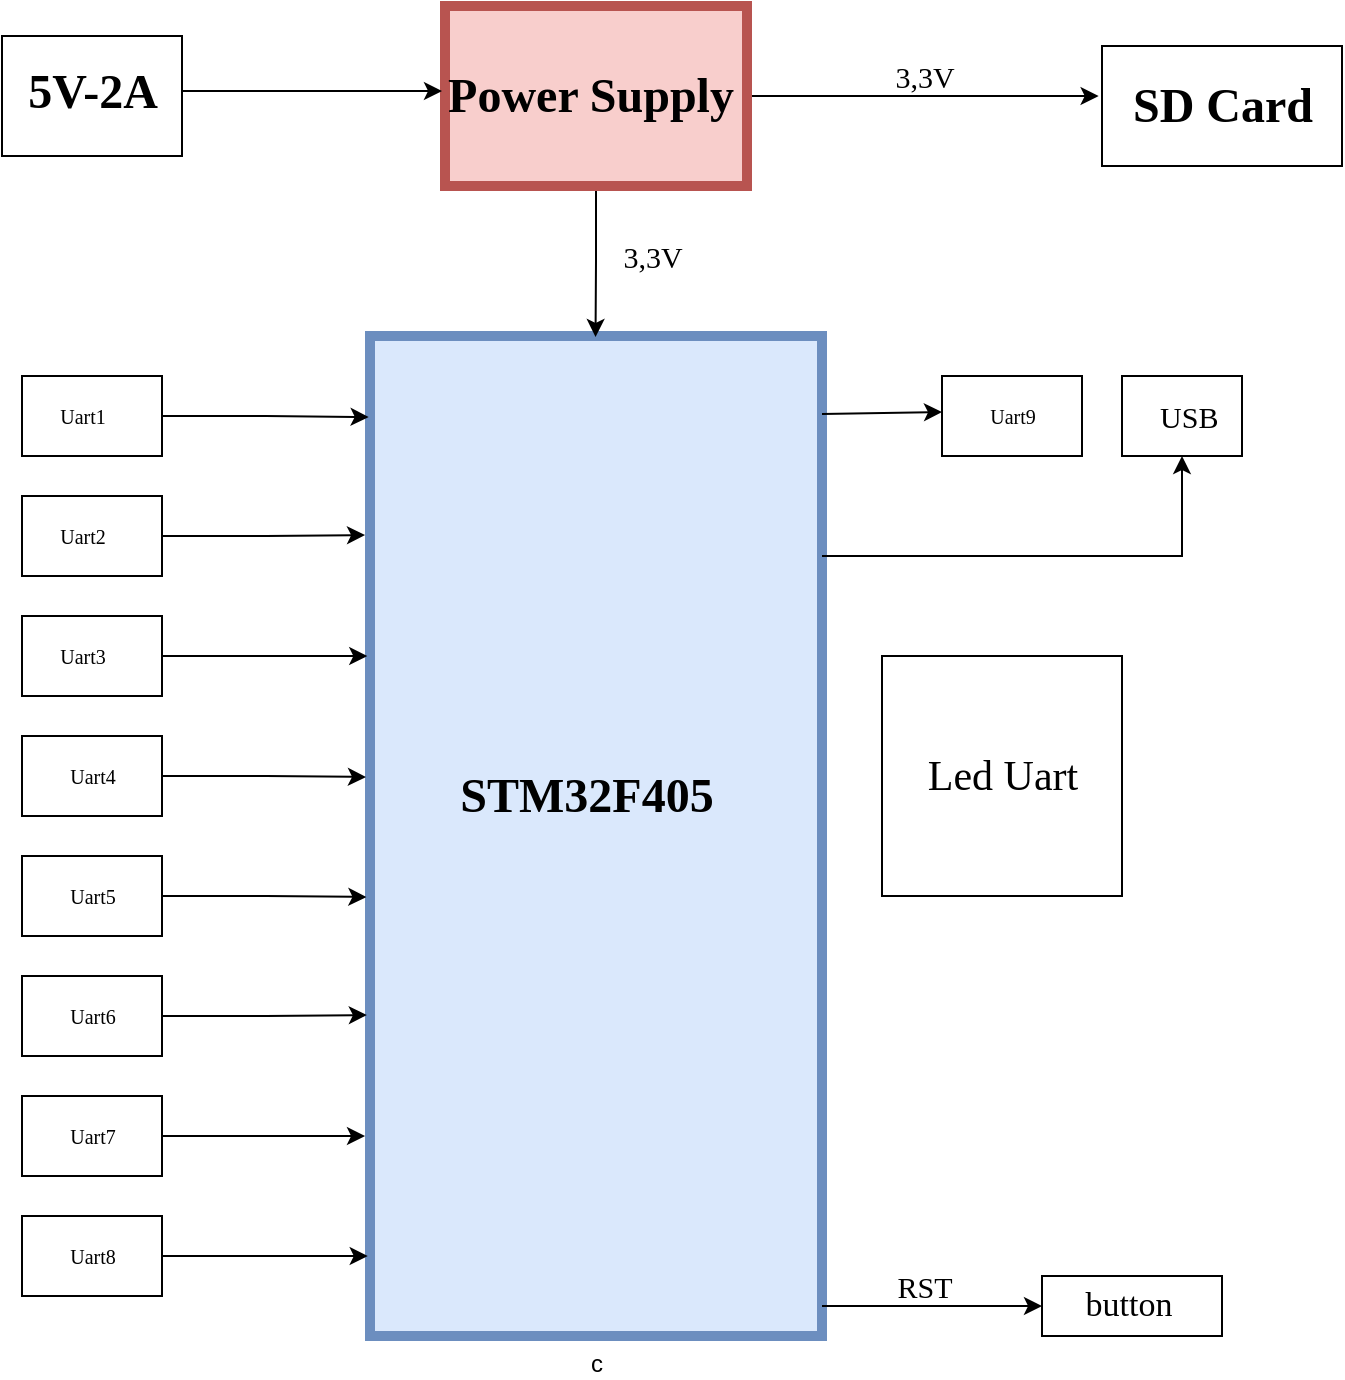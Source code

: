 <mxfile version="15.9.6" type="github">
  <diagram id="Cni0HkYuMX2PbU7y_I5m" name="Page-1">
    <mxGraphModel dx="1673" dy="896" grid="1" gridSize="10" guides="1" tooltips="1" connect="1" arrows="1" fold="1" page="1" pageScale="1" pageWidth="827" pageHeight="1169" math="0" shadow="0">
      <root>
        <mxCell id="0" />
        <mxCell id="1" parent="0" />
        <mxCell id="uxQKZzhiiCZkIp53U5nA-1" value="c" style="verticalLabelPosition=bottom;verticalAlign=top;html=1;shape=mxgraph.basic.rect;fillColor2=none;strokeWidth=5;size=20;indent=5;fillColor=#dae8fc;strokeColor=#6c8ebf;fontFamily=Helvetica;" vertex="1" parent="1">
          <mxGeometry x="304" y="340" width="226" height="500" as="geometry" />
        </mxCell>
        <mxCell id="uxQKZzhiiCZkIp53U5nA-85" style="edgeStyle=orthogonalEdgeStyle;rounded=0;orthogonalLoop=1;jettySize=auto;html=1;entryX=0.499;entryY=0.001;entryDx=0;entryDy=0;entryPerimeter=0;fontFamily=Times New Roman;fontSize=17;" edge="1" parent="1" source="uxQKZzhiiCZkIp53U5nA-4" target="uxQKZzhiiCZkIp53U5nA-1">
          <mxGeometry relative="1" as="geometry" />
        </mxCell>
        <mxCell id="uxQKZzhiiCZkIp53U5nA-86" style="edgeStyle=orthogonalEdgeStyle;rounded=0;orthogonalLoop=1;jettySize=auto;html=1;entryX=-0.014;entryY=0.417;entryDx=0;entryDy=0;entryPerimeter=0;fontFamily=Times New Roman;fontSize=17;" edge="1" parent="1" source="uxQKZzhiiCZkIp53U5nA-4" target="uxQKZzhiiCZkIp53U5nA-18">
          <mxGeometry relative="1" as="geometry" />
        </mxCell>
        <mxCell id="uxQKZzhiiCZkIp53U5nA-4" value="" style="verticalLabelPosition=bottom;verticalAlign=top;html=1;shape=mxgraph.basic.rect;fillColor2=none;strokeWidth=5;size=20;indent=5;fillColor=#f8cecc;strokeColor=#b85450;align=center;" vertex="1" parent="1">
          <mxGeometry x="341.5" y="175" width="151" height="90" as="geometry" />
        </mxCell>
        <mxCell id="uxQKZzhiiCZkIp53U5nA-6" value="" style="verticalLabelPosition=bottom;verticalAlign=top;html=1;shape=mxgraph.basic.rect;fillColor2=none;strokeWidth=1;size=20;indent=5;" vertex="1" parent="1">
          <mxGeometry x="130" y="360" width="70" height="40" as="geometry" />
        </mxCell>
        <mxCell id="uxQKZzhiiCZkIp53U5nA-36" style="edgeStyle=orthogonalEdgeStyle;rounded=0;orthogonalLoop=1;jettySize=auto;html=1;entryX=-0.011;entryY=0.199;entryDx=0;entryDy=0;entryPerimeter=0;fontFamily=Times New Roman;" edge="1" parent="1" source="uxQKZzhiiCZkIp53U5nA-7" target="uxQKZzhiiCZkIp53U5nA-1">
          <mxGeometry relative="1" as="geometry" />
        </mxCell>
        <mxCell id="uxQKZzhiiCZkIp53U5nA-7" value="" style="verticalLabelPosition=bottom;verticalAlign=top;html=1;shape=mxgraph.basic.rect;fillColor2=none;strokeWidth=1;size=20;indent=5;" vertex="1" parent="1">
          <mxGeometry x="130" y="420" width="70" height="40" as="geometry" />
        </mxCell>
        <mxCell id="uxQKZzhiiCZkIp53U5nA-38" style="edgeStyle=orthogonalEdgeStyle;rounded=0;orthogonalLoop=1;jettySize=auto;html=1;fontFamily=Times New Roman;entryX=-0.006;entryY=0.32;entryDx=0;entryDy=0;entryPerimeter=0;" edge="1" parent="1" source="uxQKZzhiiCZkIp53U5nA-8" target="uxQKZzhiiCZkIp53U5nA-1">
          <mxGeometry relative="1" as="geometry">
            <mxPoint x="300" y="500" as="targetPoint" />
          </mxGeometry>
        </mxCell>
        <mxCell id="uxQKZzhiiCZkIp53U5nA-8" value="" style="verticalLabelPosition=bottom;verticalAlign=top;html=1;shape=mxgraph.basic.rect;fillColor2=none;strokeWidth=1;size=20;indent=5;" vertex="1" parent="1">
          <mxGeometry x="130" y="480" width="70" height="40" as="geometry" />
        </mxCell>
        <mxCell id="uxQKZzhiiCZkIp53U5nA-39" style="edgeStyle=orthogonalEdgeStyle;rounded=0;orthogonalLoop=1;jettySize=auto;html=1;entryX=-0.009;entryY=0.441;entryDx=0;entryDy=0;entryPerimeter=0;fontFamily=Times New Roman;" edge="1" parent="1" source="uxQKZzhiiCZkIp53U5nA-9" target="uxQKZzhiiCZkIp53U5nA-1">
          <mxGeometry relative="1" as="geometry" />
        </mxCell>
        <mxCell id="uxQKZzhiiCZkIp53U5nA-9" value="" style="verticalLabelPosition=bottom;verticalAlign=top;html=1;shape=mxgraph.basic.rect;fillColor2=none;strokeWidth=1;size=20;indent=5;" vertex="1" parent="1">
          <mxGeometry x="130" y="540" width="70" height="40" as="geometry" />
        </mxCell>
        <mxCell id="uxQKZzhiiCZkIp53U5nA-40" style="edgeStyle=orthogonalEdgeStyle;rounded=0;orthogonalLoop=1;jettySize=auto;html=1;entryX=-0.008;entryY=0.561;entryDx=0;entryDy=0;entryPerimeter=0;fontFamily=Times New Roman;" edge="1" parent="1" source="uxQKZzhiiCZkIp53U5nA-10" target="uxQKZzhiiCZkIp53U5nA-1">
          <mxGeometry relative="1" as="geometry" />
        </mxCell>
        <mxCell id="uxQKZzhiiCZkIp53U5nA-10" value="" style="verticalLabelPosition=bottom;verticalAlign=top;html=1;shape=mxgraph.basic.rect;fillColor2=none;strokeWidth=1;size=20;indent=5;" vertex="1" parent="1">
          <mxGeometry x="130" y="600" width="70" height="40" as="geometry" />
        </mxCell>
        <mxCell id="uxQKZzhiiCZkIp53U5nA-45" style="edgeStyle=orthogonalEdgeStyle;rounded=0;orthogonalLoop=1;jettySize=auto;html=1;entryX=-0.007;entryY=0.679;entryDx=0;entryDy=0;entryPerimeter=0;fontFamily=Times New Roman;" edge="1" parent="1" source="uxQKZzhiiCZkIp53U5nA-11" target="uxQKZzhiiCZkIp53U5nA-1">
          <mxGeometry relative="1" as="geometry" />
        </mxCell>
        <mxCell id="uxQKZzhiiCZkIp53U5nA-11" value="" style="verticalLabelPosition=bottom;verticalAlign=top;html=1;shape=mxgraph.basic.rect;fillColor2=none;strokeWidth=1;size=20;indent=5;" vertex="1" parent="1">
          <mxGeometry x="130" y="660" width="70" height="40" as="geometry" />
        </mxCell>
        <mxCell id="uxQKZzhiiCZkIp53U5nA-46" style="edgeStyle=orthogonalEdgeStyle;rounded=0;orthogonalLoop=1;jettySize=auto;html=1;entryX=-0.011;entryY=0.8;entryDx=0;entryDy=0;entryPerimeter=0;fontFamily=Times New Roman;" edge="1" parent="1" source="uxQKZzhiiCZkIp53U5nA-12" target="uxQKZzhiiCZkIp53U5nA-1">
          <mxGeometry relative="1" as="geometry" />
        </mxCell>
        <mxCell id="uxQKZzhiiCZkIp53U5nA-12" value="" style="verticalLabelPosition=bottom;verticalAlign=top;html=1;shape=mxgraph.basic.rect;fillColor2=none;strokeWidth=1;size=20;indent=5;" vertex="1" parent="1">
          <mxGeometry x="130" y="720" width="70" height="40" as="geometry" />
        </mxCell>
        <mxCell id="uxQKZzhiiCZkIp53U5nA-47" style="edgeStyle=orthogonalEdgeStyle;rounded=0;orthogonalLoop=1;jettySize=auto;html=1;entryX=-0.005;entryY=0.92;entryDx=0;entryDy=0;entryPerimeter=0;fontFamily=Times New Roman;" edge="1" parent="1" source="uxQKZzhiiCZkIp53U5nA-13" target="uxQKZzhiiCZkIp53U5nA-1">
          <mxGeometry relative="1" as="geometry" />
        </mxCell>
        <mxCell id="uxQKZzhiiCZkIp53U5nA-13" value="" style="verticalLabelPosition=bottom;verticalAlign=top;html=1;shape=mxgraph.basic.rect;fillColor2=none;strokeWidth=1;size=20;indent=5;" vertex="1" parent="1">
          <mxGeometry x="130" y="780" width="70" height="40" as="geometry" />
        </mxCell>
        <mxCell id="uxQKZzhiiCZkIp53U5nA-14" value="" style="verticalLabelPosition=bottom;verticalAlign=top;html=1;shape=mxgraph.basic.rect;fillColor2=none;strokeWidth=1;size=20;indent=5;" vertex="1" parent="1">
          <mxGeometry x="590" y="360" width="70" height="40" as="geometry" />
        </mxCell>
        <mxCell id="uxQKZzhiiCZkIp53U5nA-15" value="" style="verticalLabelPosition=bottom;verticalAlign=top;html=1;shape=mxgraph.basic.rect;fillColor2=none;strokeWidth=1;size=20;indent=5;fontFamily=Helvetica;" vertex="1" parent="1">
          <mxGeometry x="640" y="810" width="90" height="30" as="geometry" />
        </mxCell>
        <mxCell id="uxQKZzhiiCZkIp53U5nA-17" value="button" style="text;strokeColor=none;fillColor=none;html=1;fontSize=17;fontStyle=0;verticalAlign=middle;align=center;fontFamily=Times New Roman;" vertex="1" parent="1">
          <mxGeometry x="645" y="815" width="75" height="20" as="geometry" />
        </mxCell>
        <mxCell id="uxQKZzhiiCZkIp53U5nA-18" value="" style="verticalLabelPosition=bottom;verticalAlign=top;html=1;shape=mxgraph.basic.rect;fillColor2=none;strokeWidth=1;size=20;indent=5;fontFamily=Times New Roman;" vertex="1" parent="1">
          <mxGeometry x="670" y="195" width="120" height="60" as="geometry" />
        </mxCell>
        <mxCell id="uxQKZzhiiCZkIp53U5nA-20" value="SD Card" style="text;strokeColor=none;fillColor=none;html=1;fontSize=24;fontStyle=1;verticalAlign=middle;align=center;fontFamily=Times New Roman;" vertex="1" parent="1">
          <mxGeometry x="680" y="205" width="100" height="40" as="geometry" />
        </mxCell>
        <mxCell id="uxQKZzhiiCZkIp53U5nA-35" style="edgeStyle=orthogonalEdgeStyle;rounded=0;orthogonalLoop=1;jettySize=auto;html=1;entryX=-0.003;entryY=0.081;entryDx=0;entryDy=0;entryPerimeter=0;fontFamily=Times New Roman;" edge="1" parent="1" source="uxQKZzhiiCZkIp53U5nA-6" target="uxQKZzhiiCZkIp53U5nA-1">
          <mxGeometry relative="1" as="geometry" />
        </mxCell>
        <mxCell id="uxQKZzhiiCZkIp53U5nA-33" value="" style="verticalLabelPosition=bottom;verticalAlign=top;html=1;shape=mxgraph.basic.rect;fillColor2=none;strokeWidth=1;size=20;indent=5;fontFamily=Times New Roman;" vertex="1" parent="1">
          <mxGeometry x="680" y="360" width="60" height="40" as="geometry" />
        </mxCell>
        <mxCell id="uxQKZzhiiCZkIp53U5nA-34" value="USB&amp;nbsp;" style="text;strokeColor=none;fillColor=none;html=1;fontSize=15;fontStyle=0;verticalAlign=middle;align=center;fontFamily=Times New Roman;" vertex="1" parent="1">
          <mxGeometry x="690" y="360" width="50" height="40" as="geometry" />
        </mxCell>
        <mxCell id="uxQKZzhiiCZkIp53U5nA-42" value="STM32F405" style="text;strokeColor=none;fillColor=none;html=1;fontSize=24;fontStyle=1;verticalAlign=middle;align=center;fontFamily=Times New Roman;" vertex="1" parent="1">
          <mxGeometry x="341.5" y="550" width="140" height="40" as="geometry" />
        </mxCell>
        <mxCell id="uxQKZzhiiCZkIp53U5nA-51" value="Power Supply" style="text;strokeColor=none;fillColor=none;html=1;fontSize=24;fontStyle=1;verticalAlign=middle;align=center;fontFamily=Times New Roman;" vertex="1" parent="1">
          <mxGeometry x="364" y="200" width="100" height="40" as="geometry" />
        </mxCell>
        <mxCell id="uxQKZzhiiCZkIp53U5nA-62" value="Uart1" style="text;strokeColor=none;fillColor=none;html=1;fontSize=10;fontStyle=0;verticalAlign=middle;align=center;fontFamily=Times New Roman;" vertex="1" parent="1">
          <mxGeometry x="130" y="370" width="60" height="20" as="geometry" />
        </mxCell>
        <mxCell id="uxQKZzhiiCZkIp53U5nA-71" value="Uart2" style="text;strokeColor=none;fillColor=none;html=1;fontSize=10;fontStyle=0;verticalAlign=middle;align=center;fontFamily=Times New Roman;" vertex="1" parent="1">
          <mxGeometry x="130" y="430" width="60" height="20" as="geometry" />
        </mxCell>
        <mxCell id="uxQKZzhiiCZkIp53U5nA-72" value="Uart3" style="text;strokeColor=none;fillColor=none;html=1;fontSize=10;fontStyle=0;verticalAlign=middle;align=center;fontFamily=Times New Roman;" vertex="1" parent="1">
          <mxGeometry x="130" y="490" width="60" height="20" as="geometry" />
        </mxCell>
        <mxCell id="uxQKZzhiiCZkIp53U5nA-73" value="Uart4" style="text;strokeColor=none;fillColor=none;html=1;fontSize=10;fontStyle=0;verticalAlign=middle;align=center;fontFamily=Times New Roman;" vertex="1" parent="1">
          <mxGeometry x="135" y="550" width="60" height="20" as="geometry" />
        </mxCell>
        <mxCell id="uxQKZzhiiCZkIp53U5nA-74" value="Uart5" style="text;strokeColor=none;fillColor=none;html=1;fontSize=10;fontStyle=0;verticalAlign=middle;align=center;fontFamily=Times New Roman;" vertex="1" parent="1">
          <mxGeometry x="135" y="610" width="60" height="20" as="geometry" />
        </mxCell>
        <mxCell id="uxQKZzhiiCZkIp53U5nA-75" value="Uart6" style="text;strokeColor=none;fillColor=none;html=1;fontSize=10;fontStyle=0;verticalAlign=middle;align=center;fontFamily=Times New Roman;" vertex="1" parent="1">
          <mxGeometry x="135" y="670" width="60" height="20" as="geometry" />
        </mxCell>
        <mxCell id="uxQKZzhiiCZkIp53U5nA-76" value="Uart7" style="text;strokeColor=none;fillColor=none;html=1;fontSize=10;fontStyle=0;verticalAlign=middle;align=center;fontFamily=Times New Roman;" vertex="1" parent="1">
          <mxGeometry x="135" y="730" width="60" height="20" as="geometry" />
        </mxCell>
        <mxCell id="uxQKZzhiiCZkIp53U5nA-77" value="Uart8" style="text;strokeColor=none;fillColor=none;html=1;fontSize=10;fontStyle=0;verticalAlign=middle;align=center;fontFamily=Times New Roman;" vertex="1" parent="1">
          <mxGeometry x="135" y="790" width="60" height="20" as="geometry" />
        </mxCell>
        <mxCell id="uxQKZzhiiCZkIp53U5nA-78" value="Uart9" style="text;strokeColor=none;fillColor=none;html=1;fontSize=10;fontStyle=0;verticalAlign=middle;align=center;fontFamily=Times New Roman;" vertex="1" parent="1">
          <mxGeometry x="590" y="365" width="70" height="30" as="geometry" />
        </mxCell>
        <mxCell id="uxQKZzhiiCZkIp53U5nA-81" style="edgeStyle=orthogonalEdgeStyle;rounded=0;orthogonalLoop=1;jettySize=auto;html=1;exitX=0.5;exitY=1;exitDx=0;exitDy=0;fontFamily=Times New Roman;fontSize=10;" edge="1" parent="1" source="uxQKZzhiiCZkIp53U5nA-78" target="uxQKZzhiiCZkIp53U5nA-78">
          <mxGeometry relative="1" as="geometry" />
        </mxCell>
        <mxCell id="uxQKZzhiiCZkIp53U5nA-82" value="" style="verticalLabelPosition=bottom;verticalAlign=top;html=1;shape=mxgraph.basic.rect;fillColor2=none;strokeWidth=1;size=20;indent=5;fontFamily=Times New Roman;fontSize=15;" vertex="1" parent="1">
          <mxGeometry x="120" y="190" width="90" height="60" as="geometry" />
        </mxCell>
        <mxCell id="uxQKZzhiiCZkIp53U5nA-84" style="edgeStyle=orthogonalEdgeStyle;rounded=0;orthogonalLoop=1;jettySize=auto;html=1;fontFamily=Times New Roman;fontSize=17;" edge="1" parent="1" source="uxQKZzhiiCZkIp53U5nA-83">
          <mxGeometry relative="1" as="geometry">
            <mxPoint x="340" y="217.5" as="targetPoint" />
          </mxGeometry>
        </mxCell>
        <mxCell id="uxQKZzhiiCZkIp53U5nA-83" value="5V-2A" style="text;strokeColor=none;fillColor=none;html=1;fontSize=24;fontStyle=1;verticalAlign=middle;align=center;fontFamily=Times New Roman;" vertex="1" parent="1">
          <mxGeometry x="120" y="195" width="90" height="45" as="geometry" />
        </mxCell>
        <mxCell id="uxQKZzhiiCZkIp53U5nA-87" value="3,3V" style="text;strokeColor=none;fillColor=none;html=1;fontSize=15;fontStyle=0;verticalAlign=middle;align=center;fontFamily=Times New Roman;" vertex="1" parent="1">
          <mxGeometry x="425.5" y="280" width="38.5" height="40" as="geometry" />
        </mxCell>
        <mxCell id="uxQKZzhiiCZkIp53U5nA-88" value="3,3V" style="text;strokeColor=none;fillColor=none;html=1;fontSize=15;fontStyle=0;verticalAlign=middle;align=center;fontFamily=Times New Roman;" vertex="1" parent="1">
          <mxGeometry x="561.5" y="190" width="38.5" height="40" as="geometry" />
        </mxCell>
        <mxCell id="uxQKZzhiiCZkIp53U5nA-91" value="" style="endArrow=classic;html=1;rounded=0;fontFamily=Times New Roman;fontSize=15;exitX=1;exitY=0.078;exitDx=0;exitDy=0;exitPerimeter=0;entryX=0;entryY=0.45;entryDx=0;entryDy=0;entryPerimeter=0;" edge="1" parent="1" source="uxQKZzhiiCZkIp53U5nA-1" target="uxQKZzhiiCZkIp53U5nA-14">
          <mxGeometry width="50" height="50" relative="1" as="geometry">
            <mxPoint x="550" y="379.58" as="sourcePoint" />
            <mxPoint x="630" y="379.58" as="targetPoint" />
          </mxGeometry>
        </mxCell>
        <mxCell id="uxQKZzhiiCZkIp53U5nA-92" value="" style="endArrow=classic;html=1;rounded=0;fontFamily=Times New Roman;fontSize=15;exitX=1;exitY=0.97;exitDx=0;exitDy=0;exitPerimeter=0;" edge="1" parent="1" source="uxQKZzhiiCZkIp53U5nA-1">
          <mxGeometry width="50" height="50" relative="1" as="geometry">
            <mxPoint x="540" y="825" as="sourcePoint" />
            <mxPoint x="640" y="825" as="targetPoint" />
          </mxGeometry>
        </mxCell>
        <mxCell id="uxQKZzhiiCZkIp53U5nA-93" value="RST" style="text;strokeColor=none;fillColor=none;html=1;fontSize=15;fontStyle=0;verticalAlign=middle;align=center;fontFamily=Times New Roman;" vertex="1" parent="1">
          <mxGeometry x="561.5" y="800" width="38.5" height="30" as="geometry" />
        </mxCell>
        <mxCell id="uxQKZzhiiCZkIp53U5nA-104" value="" style="verticalLabelPosition=bottom;verticalAlign=top;html=1;shape=mxgraph.basic.rect;fillColor2=none;strokeWidth=1;size=20;indent=5;fontFamily=Times New Roman;fontSize=15;fontStyle=1" vertex="1" parent="1">
          <mxGeometry x="560" y="500" width="120" height="120" as="geometry" />
        </mxCell>
        <mxCell id="uxQKZzhiiCZkIp53U5nA-105" value="Led Uart" style="text;strokeColor=none;fillColor=none;html=1;fontSize=21;fontStyle=0;verticalAlign=middle;align=center;fontFamily=Times New Roman;" vertex="1" parent="1">
          <mxGeometry x="570" y="540" width="100" height="40" as="geometry" />
        </mxCell>
        <mxCell id="uxQKZzhiiCZkIp53U5nA-107" value="" style="edgeStyle=segmentEdgeStyle;endArrow=classic;html=1;rounded=0;fontFamily=Times New Roman;fontSize=21;" edge="1" parent="1" source="uxQKZzhiiCZkIp53U5nA-1">
          <mxGeometry width="50" height="50" relative="1" as="geometry">
            <mxPoint x="540" y="450" as="sourcePoint" />
            <mxPoint x="710" y="400" as="targetPoint" />
            <Array as="points">
              <mxPoint x="710" y="450" />
            </Array>
          </mxGeometry>
        </mxCell>
      </root>
    </mxGraphModel>
  </diagram>
</mxfile>
